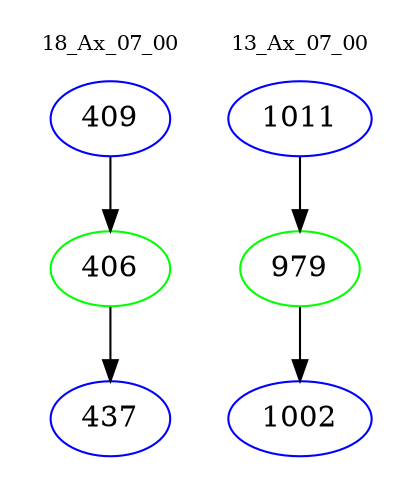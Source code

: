 digraph{
subgraph cluster_0 {
color = white
label = "18_Ax_07_00";
fontsize=10;
T0_409 [label="409", color="blue"]
T0_409 -> T0_406 [color="black"]
T0_406 [label="406", color="green"]
T0_406 -> T0_437 [color="black"]
T0_437 [label="437", color="blue"]
}
subgraph cluster_1 {
color = white
label = "13_Ax_07_00";
fontsize=10;
T1_1011 [label="1011", color="blue"]
T1_1011 -> T1_979 [color="black"]
T1_979 [label="979", color="green"]
T1_979 -> T1_1002 [color="black"]
T1_1002 [label="1002", color="blue"]
}
}
